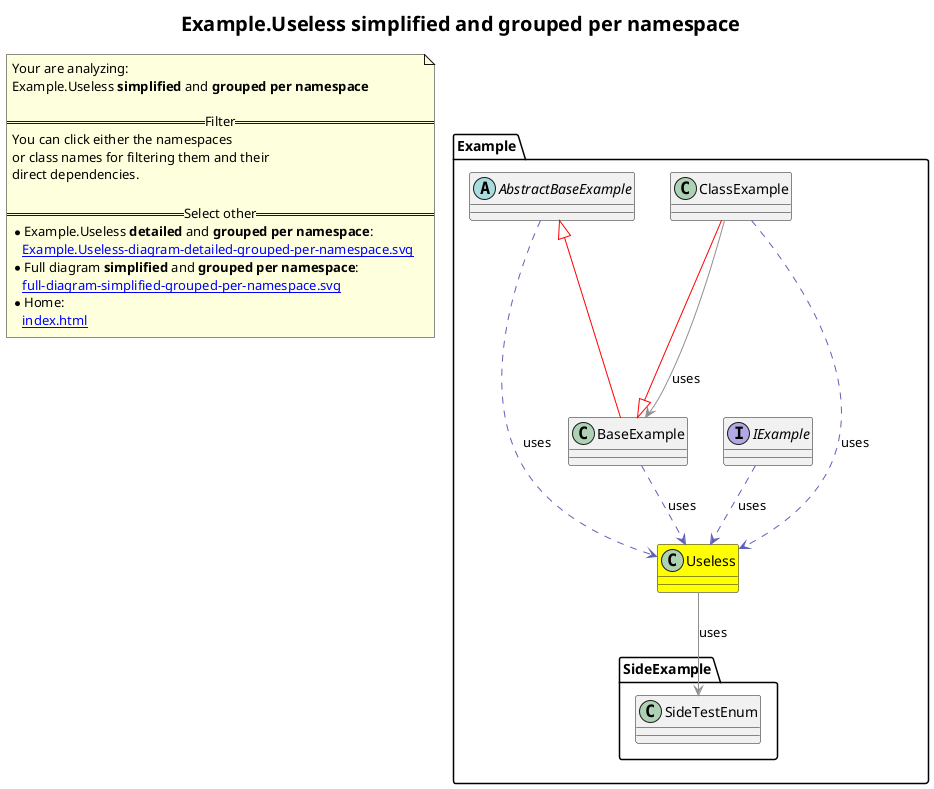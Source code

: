 @startuml
title <size:20>Example.Useless **simplified** and **grouped per namespace**</size>
note "Your are analyzing:\nExample.Useless **simplified** and **grouped per namespace**\n\n==Filter==\nYou can click either the namespaces \nor class names for filtering them and their\ndirect dependencies.\n\n==Select other==\n* Example.Useless **detailed** and **grouped per namespace**:\n   [[Example.Useless-diagram-detailed-grouped-per-namespace.svg]]\n* Full diagram **simplified** and **grouped per namespace**:\n   [[full-diagram-simplified-grouped-per-namespace.svg]]\n* Home:\n   [[index.html]]" as FloatingNote
namespace Example [[Example-diagram-simplified-grouped-per-namespace.svg]] {
class Example.Useless [[Example.Useless-diagram-simplified-grouped-per-namespace.svg]] #yellow {
}
class Example.ClassExample [[Example.ClassExample-diagram-simplified-grouped-per-namespace.svg]]  {
}
interface Example.IExample [[Example.IExample-diagram-simplified-grouped-per-namespace.svg]]  {
}
abstract class Example.AbstractBaseExample [[Example.AbstractBaseExample-diagram-simplified-grouped-per-namespace.svg]]  {
}
class Example.BaseExample [[Example.BaseExample-diagram-simplified-grouped-per-namespace.svg]]  {
}
'Compared namespace Example [[Example-diagram-simplified-grouped-per-namespace.svg]] { with last element of }
' Closing all previous_sub_namespace_list namespace None because file analysis is finished.
' Closing namespace Example
}
namespace Example [[Example-diagram-simplified-grouped-per-namespace.svg]] {
namespace Example.SideExample [[Example.SideExample-diagram-simplified-grouped-per-namespace.svg]] {
  class Example.SideExample.SideTestEnum [[Example.SideExample.SideTestEnum-diagram-simplified-grouped-per-namespace.svg]]  {
  }
'Compared namespace Example.SideExample [[Example.SideExample-diagram-simplified-grouped-per-namespace.svg]] { with last element of   }
' Closing all previous_sub_namespace_list namespace None because file analysis is finished.
' Closing namespace SideExample
}
' Closing namespace Example
}
 ' *************************************** 
 ' *************************************** 
 ' *************************************** 
' Class relations extracted from namespace:
' Example
Example.Useless -[#909090]-> Example.SideExample.SideTestEnum  : uses 
Example.BaseExample <|-[#red]- Example.ClassExample
Example.ClassExample .[#6060BB].> Example.Useless  : uses 
Example.ClassExample -[#909090]-> Example.BaseExample  : uses 
Example.IExample .[#6060BB].> Example.Useless  : uses 
Example.AbstractBaseExample .[#6060BB].> Example.Useless  : uses 
Example.AbstractBaseExample <|-[#red]- Example.BaseExample
Example.BaseExample .[#6060BB].> Example.Useless  : uses 
' Class relations extracted from namespace:
' Example.SideExample
@enduml